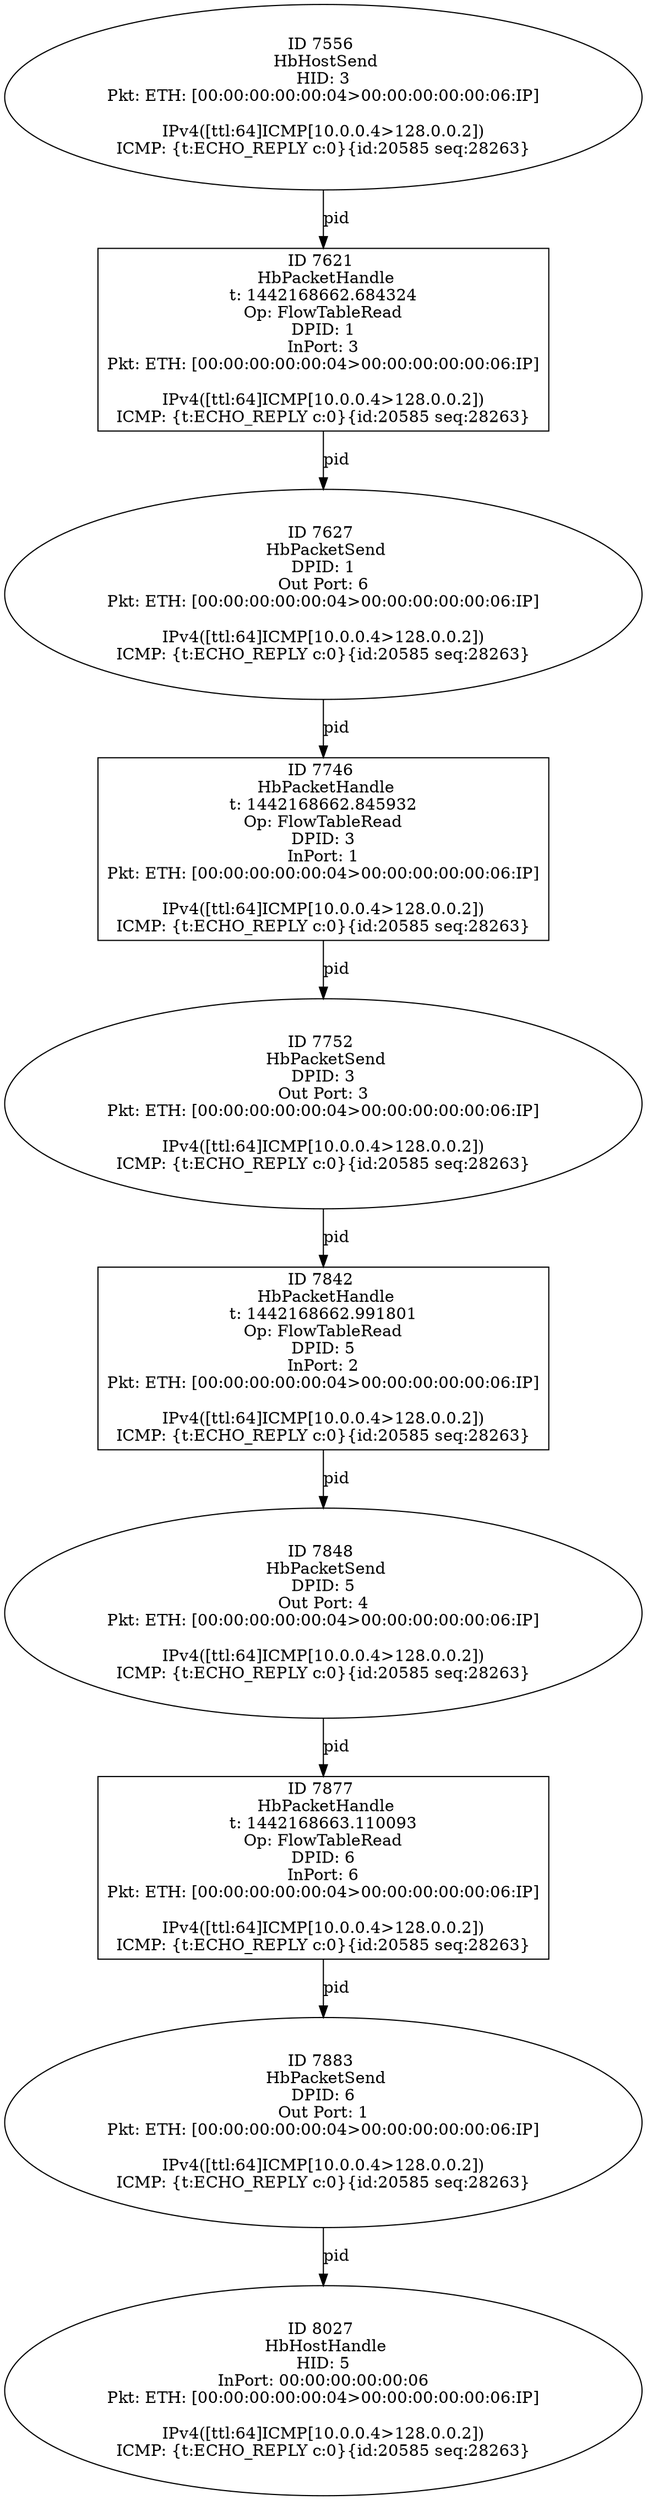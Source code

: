 strict digraph G {
7746 [shape=box, event=<hb_events.HbPacketHandle object at 0x10bd31cd0>, label="ID 7746 
 HbPacketHandle
t: 1442168662.845932
Op: FlowTableRead
DPID: 3
InPort: 1
Pkt: ETH: [00:00:00:00:00:04>00:00:00:00:00:06:IP]

IPv4([ttl:64]ICMP[10.0.0.4>128.0.0.2])
ICMP: {t:ECHO_REPLY c:0}{id:20585 seq:28263}"];
7627 [shape=oval, event=<hb_events.HbPacketSend object at 0x10bcc5550>, label="ID 7627 
 HbPacketSend
DPID: 1
Out Port: 6
Pkt: ETH: [00:00:00:00:00:04>00:00:00:00:00:06:IP]

IPv4([ttl:64]ICMP[10.0.0.4>128.0.0.2])
ICMP: {t:ECHO_REPLY c:0}{id:20585 seq:28263}"];
7556 [shape=oval, event=<hb_events.HbHostSend object at 0x10bc8bf10>, label="ID 7556 
 HbHostSend
HID: 3
Pkt: ETH: [00:00:00:00:00:04>00:00:00:00:00:06:IP]

IPv4([ttl:64]ICMP[10.0.0.4>128.0.0.2])
ICMP: {t:ECHO_REPLY c:0}{id:20585 seq:28263}"];
7621 [shape=box, event=<hb_events.HbPacketHandle object at 0x10bcc5650>, label="ID 7621 
 HbPacketHandle
t: 1442168662.684324
Op: FlowTableRead
DPID: 1
InPort: 3
Pkt: ETH: [00:00:00:00:00:04>00:00:00:00:00:06:IP]

IPv4([ttl:64]ICMP[10.0.0.4>128.0.0.2])
ICMP: {t:ECHO_REPLY c:0}{id:20585 seq:28263}"];
7752 [shape=oval, event=<hb_events.HbPacketSend object at 0x10bd36190>, label="ID 7752 
 HbPacketSend
DPID: 3
Out Port: 3
Pkt: ETH: [00:00:00:00:00:04>00:00:00:00:00:06:IP]

IPv4([ttl:64]ICMP[10.0.0.4>128.0.0.2])
ICMP: {t:ECHO_REPLY c:0}{id:20585 seq:28263}"];
7883 [shape=oval, event=<hb_events.HbPacketSend object at 0x10bda9750>, label="ID 7883 
 HbPacketSend
DPID: 6
Out Port: 1
Pkt: ETH: [00:00:00:00:00:04>00:00:00:00:00:06:IP]

IPv4([ttl:64]ICMP[10.0.0.4>128.0.0.2])
ICMP: {t:ECHO_REPLY c:0}{id:20585 seq:28263}"];
7842 [shape=box, event=<hb_events.HbPacketHandle object at 0x10bd852d0>, label="ID 7842 
 HbPacketHandle
t: 1442168662.991801
Op: FlowTableRead
DPID: 5
InPort: 2
Pkt: ETH: [00:00:00:00:00:04>00:00:00:00:00:06:IP]

IPv4([ttl:64]ICMP[10.0.0.4>128.0.0.2])
ICMP: {t:ECHO_REPLY c:0}{id:20585 seq:28263}"];
7848 [shape=oval, event=<hb_events.HbPacketSend object at 0x10bd943d0>, label="ID 7848 
 HbPacketSend
DPID: 5
Out Port: 4
Pkt: ETH: [00:00:00:00:00:04>00:00:00:00:00:06:IP]

IPv4([ttl:64]ICMP[10.0.0.4>128.0.0.2])
ICMP: {t:ECHO_REPLY c:0}{id:20585 seq:28263}"];
8027 [shape=oval, event=<hb_events.HbHostHandle object at 0x10be23490>, label="ID 8027 
 HbHostHandle
HID: 5
InPort: 00:00:00:00:00:06
Pkt: ETH: [00:00:00:00:00:04>00:00:00:00:00:06:IP]

IPv4([ttl:64]ICMP[10.0.0.4>128.0.0.2])
ICMP: {t:ECHO_REPLY c:0}{id:20585 seq:28263}"];
7877 [shape=box, event=<hb_events.HbPacketHandle object at 0x10bda2910>, label="ID 7877 
 HbPacketHandle
t: 1442168663.110093
Op: FlowTableRead
DPID: 6
InPort: 6
Pkt: ETH: [00:00:00:00:00:04>00:00:00:00:00:06:IP]

IPv4([ttl:64]ICMP[10.0.0.4>128.0.0.2])
ICMP: {t:ECHO_REPLY c:0}{id:20585 seq:28263}"];
7746 -> 7752  [rel=pid, label=pid];
7883 -> 8027  [rel=pid, label=pid];
7556 -> 7621  [rel=pid, label=pid];
7621 -> 7627  [rel=pid, label=pid];
7752 -> 7842  [rel=pid, label=pid];
7627 -> 7746  [rel=pid, label=pid];
7842 -> 7848  [rel=pid, label=pid];
7848 -> 7877  [rel=pid, label=pid];
7877 -> 7883  [rel=pid, label=pid];
}

